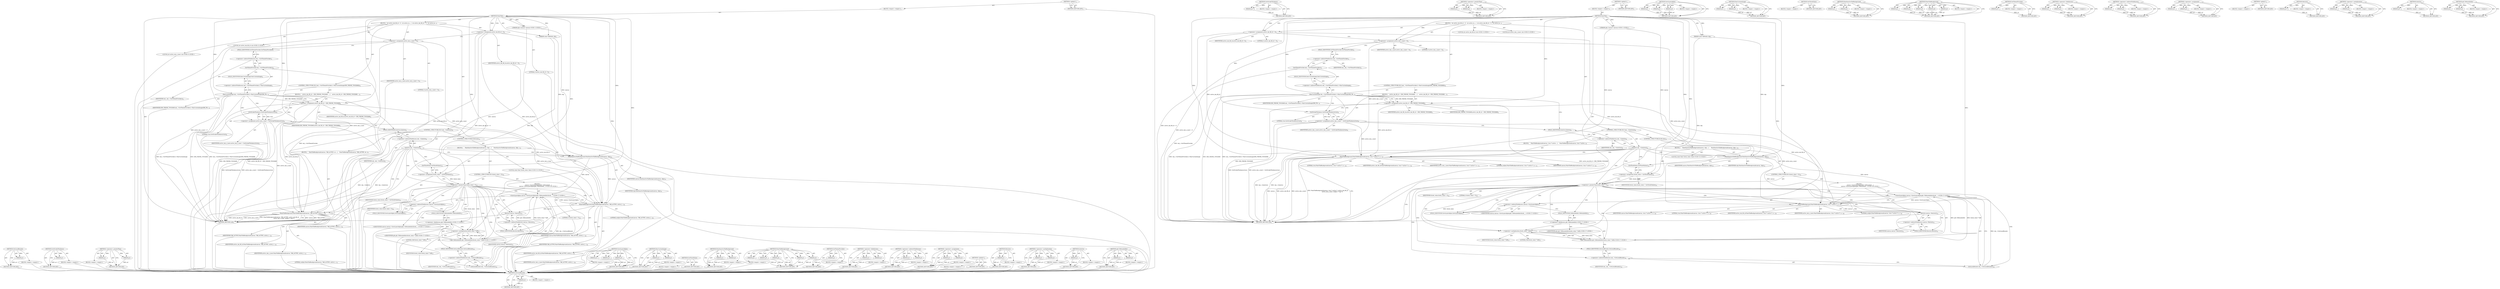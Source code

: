 digraph "gfx.ToRoundedInt" {
vulnerable_184 [label=<(METHOD,GetLocalBounds)>];
vulnerable_185 [label=<(PARAM,p1)>];
vulnerable_186 [label=<(BLOCK,&lt;empty&gt;,&lt;empty&gt;)>];
vulnerable_187 [label=<(METHOD_RETURN,ANY)>];
vulnerable_134 [label=<(METHOD,GetStrokeThickness)>];
vulnerable_135 [label=<(PARAM,p1)>];
vulnerable_136 [label=<(BLOCK,&lt;empty&gt;,&lt;empty&gt;)>];
vulnerable_137 [label=<(METHOD_RETURN,ANY)>];
vulnerable_158 [label=<(METHOD,&lt;operator&gt;.greaterThan)>];
vulnerable_159 [label=<(PARAM,p1)>];
vulnerable_160 [label=<(PARAM,p2)>];
vulnerable_161 [label=<(BLOCK,&lt;empty&gt;,&lt;empty&gt;)>];
vulnerable_162 [label=<(METHOD_RETURN,ANY)>];
vulnerable_6 [label=<(METHOD,&lt;global&gt;)<SUB>1</SUB>>];
vulnerable_7 [label=<(BLOCK,&lt;empty&gt;,&lt;empty&gt;)<SUB>1</SUB>>];
vulnerable_8 [label=<(METHOD,PaintTab)<SUB>1</SUB>>];
vulnerable_9 [label="<(PARAM,gfx::Canvas* canvas)<SUB>1</SUB>>"];
vulnerable_10 [label=<(PARAM,const SkPath&amp; clip)<SUB>1</SUB>>];
vulnerable_11 [label=<(BLOCK,{
  int active_tab_fill_id = 0;
  int active_ta...,{
  int active_tab_fill_id = 0;
  int active_ta...)<SUB>1</SUB>>];
vulnerable_12 [label="<(LOCAL,int active_tab_fill_id: int)<SUB>2</SUB>>"];
vulnerable_13 [label=<(&lt;operator&gt;.assignment,active_tab_fill_id = 0)<SUB>2</SUB>>];
vulnerable_14 [label=<(IDENTIFIER,active_tab_fill_id,active_tab_fill_id = 0)<SUB>2</SUB>>];
vulnerable_15 [label=<(LITERAL,0,active_tab_fill_id = 0)<SUB>2</SUB>>];
vulnerable_16 [label="<(LOCAL,int active_tab_y_inset: int)<SUB>3</SUB>>"];
vulnerable_17 [label=<(&lt;operator&gt;.assignment,active_tab_y_inset = 0)<SUB>3</SUB>>];
vulnerable_18 [label=<(IDENTIFIER,active_tab_y_inset,active_tab_y_inset = 0)<SUB>3</SUB>>];
vulnerable_19 [label=<(LITERAL,0,active_tab_y_inset = 0)<SUB>3</SUB>>];
vulnerable_20 [label=<(CONTROL_STRUCTURE,IF,if (tab_-&gt;GetThemeProvider()-&gt;HasCustomImage(IDR_THEME_TOOLBAR)))<SUB>4</SUB>>];
vulnerable_21 [label=<(HasCustomImage,tab_-&gt;GetThemeProvider()-&gt;HasCustomImage(IDR_TH...)<SUB>4</SUB>>];
vulnerable_22 [label=<(&lt;operator&gt;.indirectFieldAccess,tab_-&gt;GetThemeProvider()-&gt;HasCustomImage)<SUB>4</SUB>>];
vulnerable_23 [label=<(GetThemeProvider,tab_-&gt;GetThemeProvider())<SUB>4</SUB>>];
vulnerable_24 [label=<(&lt;operator&gt;.indirectFieldAccess,tab_-&gt;GetThemeProvider)<SUB>4</SUB>>];
vulnerable_25 [label=<(IDENTIFIER,tab_,tab_-&gt;GetThemeProvider())<SUB>4</SUB>>];
vulnerable_26 [label=<(FIELD_IDENTIFIER,GetThemeProvider,GetThemeProvider)<SUB>4</SUB>>];
vulnerable_27 [label=<(FIELD_IDENTIFIER,HasCustomImage,HasCustomImage)<SUB>4</SUB>>];
vulnerable_28 [label=<(IDENTIFIER,IDR_THEME_TOOLBAR,tab_-&gt;GetThemeProvider()-&gt;HasCustomImage(IDR_TH...)<SUB>4</SUB>>];
vulnerable_29 [label=<(BLOCK,{
    active_tab_fill_id = IDR_THEME_TOOLBAR;
 ...,{
    active_tab_fill_id = IDR_THEME_TOOLBAR;
 ...)<SUB>4</SUB>>];
vulnerable_30 [label=<(&lt;operator&gt;.assignment,active_tab_fill_id = IDR_THEME_TOOLBAR)<SUB>5</SUB>>];
vulnerable_31 [label=<(IDENTIFIER,active_tab_fill_id,active_tab_fill_id = IDR_THEME_TOOLBAR)<SUB>5</SUB>>];
vulnerable_32 [label=<(IDENTIFIER,IDR_THEME_TOOLBAR,active_tab_fill_id = IDR_THEME_TOOLBAR)<SUB>5</SUB>>];
vulnerable_33 [label=<(&lt;operator&gt;.assignment,active_tab_y_inset = GetStrokeThickness(true))<SUB>6</SUB>>];
vulnerable_34 [label=<(IDENTIFIER,active_tab_y_inset,active_tab_y_inset = GetStrokeThickness(true))<SUB>6</SUB>>];
vulnerable_35 [label=<(GetStrokeThickness,GetStrokeThickness(true))<SUB>6</SUB>>];
vulnerable_36 [label=<(LITERAL,true,GetStrokeThickness(true))<SUB>6</SUB>>];
vulnerable_37 [label=<(CONTROL_STRUCTURE,IF,if (tab_-&gt;IsActive()))<SUB>9</SUB>>];
vulnerable_38 [label=<(IsActive,tab_-&gt;IsActive())<SUB>9</SUB>>];
vulnerable_39 [label=<(&lt;operator&gt;.indirectFieldAccess,tab_-&gt;IsActive)<SUB>9</SUB>>];
vulnerable_40 [label=<(IDENTIFIER,tab_,tab_-&gt;IsActive())<SUB>9</SUB>>];
vulnerable_41 [label=<(FIELD_IDENTIFIER,IsActive,IsActive)<SUB>9</SUB>>];
vulnerable_42 [label=<(BLOCK,{
    PaintTabBackground(canvas, true /* active...,{
    PaintTabBackground(canvas, true /* active...)<SUB>9</SUB>>];
vulnerable_43 [label=<(PaintTabBackground,PaintTabBackground(canvas, true /* active */, a...)<SUB>10</SUB>>];
vulnerable_44 [label=<(IDENTIFIER,canvas,PaintTabBackground(canvas, true /* active */, a...)<SUB>10</SUB>>];
vulnerable_45 [label=<(LITERAL,true,PaintTabBackground(canvas, true /* active */, a...)<SUB>10</SUB>>];
vulnerable_46 [label=<(IDENTIFIER,active_tab_fill_id,PaintTabBackground(canvas, true /* active */, a...)<SUB>10</SUB>>];
vulnerable_47 [label=<(IDENTIFIER,active_tab_y_inset,PaintTabBackground(canvas, true /* active */, a...)<SUB>11</SUB>>];
vulnerable_48 [label=<(LITERAL,nullptr,PaintTabBackground(canvas, true /* active */, a...)<SUB>11</SUB>>];
vulnerable_49 [label=<(CONTROL_STRUCTURE,ELSE,else)<SUB>12</SUB>>];
vulnerable_50 [label=<(BLOCK,{
     PaintInactiveTabBackground(canvas, clip)...,{
     PaintInactiveTabBackground(canvas, clip)...)<SUB>12</SUB>>];
vulnerable_51 [label=<(PaintInactiveTabBackground,PaintInactiveTabBackground(canvas, clip))<SUB>13</SUB>>];
vulnerable_52 [label=<(IDENTIFIER,canvas,PaintInactiveTabBackground(canvas, clip))<SUB>13</SUB>>];
vulnerable_53 [label=<(IDENTIFIER,clip,PaintInactiveTabBackground(canvas, clip))<SUB>13</SUB>>];
vulnerable_54 [label="<(LOCAL,const float throb_value: float)<SUB>15</SUB>>"];
vulnerable_55 [label=<(&lt;operator&gt;.assignment,throb_value = GetThrobValue())<SUB>15</SUB>>];
vulnerable_56 [label=<(IDENTIFIER,throb_value,throb_value = GetThrobValue())<SUB>15</SUB>>];
vulnerable_57 [label=<(GetThrobValue,GetThrobValue())<SUB>15</SUB>>];
vulnerable_58 [label=<(CONTROL_STRUCTURE,IF,if (throb_value &gt; 0))<SUB>16</SUB>>];
vulnerable_59 [label=<(&lt;operator&gt;.greaterThan,throb_value &gt; 0)<SUB>16</SUB>>];
vulnerable_60 [label=<(IDENTIFIER,throb_value,throb_value &gt; 0)<SUB>16</SUB>>];
vulnerable_61 [label=<(LITERAL,0,throb_value &gt; 0)<SUB>16</SUB>>];
vulnerable_62 [label="<(BLOCK,{
       canvas-&gt;SaveLayerAlpha(gfx::ToRoundedI...,{
       canvas-&gt;SaveLayerAlpha(gfx::ToRoundedI...)<SUB>16</SUB>>"];
vulnerable_63 [label="<(SaveLayerAlpha,canvas-&gt;SaveLayerAlpha(gfx::ToRoundedInt(throb_...)<SUB>17</SUB>>"];
vulnerable_64 [label=<(&lt;operator&gt;.indirectFieldAccess,canvas-&gt;SaveLayerAlpha)<SUB>17</SUB>>];
vulnerable_65 [label="<(IDENTIFIER,canvas,canvas-&gt;SaveLayerAlpha(gfx::ToRoundedInt(throb_...)<SUB>17</SUB>>"];
vulnerable_66 [label=<(FIELD_IDENTIFIER,SaveLayerAlpha,SaveLayerAlpha)<SUB>17</SUB>>];
vulnerable_67 [label="<(gfx.ToRoundedInt,gfx::ToRoundedInt(throb_value * 0xff))<SUB>17</SUB>>"];
vulnerable_68 [label="<(&lt;operator&gt;.fieldAccess,gfx::ToRoundedInt)<SUB>17</SUB>>"];
vulnerable_69 [label="<(IDENTIFIER,gfx,gfx::ToRoundedInt(throb_value * 0xff))<SUB>17</SUB>>"];
vulnerable_70 [label=<(FIELD_IDENTIFIER,ToRoundedInt,ToRoundedInt)<SUB>17</SUB>>];
vulnerable_71 [label=<(&lt;operator&gt;.multiplication,throb_value * 0xff)<SUB>17</SUB>>];
vulnerable_72 [label=<(IDENTIFIER,throb_value,throb_value * 0xff)<SUB>17</SUB>>];
vulnerable_73 [label=<(LITERAL,0xff,throb_value * 0xff)<SUB>17</SUB>>];
vulnerable_74 [label=<(GetLocalBounds,tab_-&gt;GetLocalBounds())<SUB>18</SUB>>];
vulnerable_75 [label=<(&lt;operator&gt;.indirectFieldAccess,tab_-&gt;GetLocalBounds)<SUB>18</SUB>>];
vulnerable_76 [label=<(IDENTIFIER,tab_,tab_-&gt;GetLocalBounds())<SUB>18</SUB>>];
vulnerable_77 [label=<(FIELD_IDENTIFIER,GetLocalBounds,GetLocalBounds)<SUB>18</SUB>>];
vulnerable_78 [label=<(PaintTabBackground,PaintTabBackground(canvas, true /* active */, a...)<SUB>19</SUB>>];
vulnerable_79 [label=<(IDENTIFIER,canvas,PaintTabBackground(canvas, true /* active */, a...)<SUB>19</SUB>>];
vulnerable_80 [label=<(LITERAL,true,PaintTabBackground(canvas, true /* active */, a...)<SUB>19</SUB>>];
vulnerable_81 [label=<(IDENTIFIER,active_tab_fill_id,PaintTabBackground(canvas, true /* active */, a...)<SUB>19</SUB>>];
vulnerable_82 [label=<(IDENTIFIER,active_tab_y_inset,PaintTabBackground(canvas, true /* active */, a...)<SUB>20</SUB>>];
vulnerable_83 [label=<(LITERAL,nullptr,PaintTabBackground(canvas, true /* active */, a...)<SUB>20</SUB>>];
vulnerable_84 [label=<(Restore,canvas-&gt;Restore())<SUB>21</SUB>>];
vulnerable_85 [label=<(&lt;operator&gt;.indirectFieldAccess,canvas-&gt;Restore)<SUB>21</SUB>>];
vulnerable_86 [label=<(IDENTIFIER,canvas,canvas-&gt;Restore())<SUB>21</SUB>>];
vulnerable_87 [label=<(FIELD_IDENTIFIER,Restore,Restore)<SUB>21</SUB>>];
vulnerable_88 [label=<(METHOD_RETURN,void)<SUB>1</SUB>>];
vulnerable_90 [label=<(METHOD_RETURN,ANY)<SUB>1</SUB>>];
vulnerable_163 [label=<(METHOD,SaveLayerAlpha)>];
vulnerable_164 [label=<(PARAM,p1)>];
vulnerable_165 [label=<(PARAM,p2)>];
vulnerable_166 [label=<(PARAM,p3)>];
vulnerable_167 [label=<(BLOCK,&lt;empty&gt;,&lt;empty&gt;)>];
vulnerable_168 [label=<(METHOD_RETURN,ANY)>];
vulnerable_120 [label=<(METHOD,HasCustomImage)>];
vulnerable_121 [label=<(PARAM,p1)>];
vulnerable_122 [label=<(PARAM,p2)>];
vulnerable_123 [label=<(BLOCK,&lt;empty&gt;,&lt;empty&gt;)>];
vulnerable_124 [label=<(METHOD_RETURN,ANY)>];
vulnerable_155 [label=<(METHOD,GetThrobValue)>];
vulnerable_156 [label=<(BLOCK,&lt;empty&gt;,&lt;empty&gt;)>];
vulnerable_157 [label=<(METHOD_RETURN,ANY)>];
vulnerable_150 [label=<(METHOD,PaintInactiveTabBackground)>];
vulnerable_151 [label=<(PARAM,p1)>];
vulnerable_152 [label=<(PARAM,p2)>];
vulnerable_153 [label=<(BLOCK,&lt;empty&gt;,&lt;empty&gt;)>];
vulnerable_154 [label=<(METHOD_RETURN,ANY)>];
vulnerable_142 [label=<(METHOD,PaintTabBackground)>];
vulnerable_143 [label=<(PARAM,p1)>];
vulnerable_144 [label=<(PARAM,p2)>];
vulnerable_145 [label=<(PARAM,p3)>];
vulnerable_146 [label=<(PARAM,p4)>];
vulnerable_147 [label=<(PARAM,p5)>];
vulnerable_148 [label=<(BLOCK,&lt;empty&gt;,&lt;empty&gt;)>];
vulnerable_149 [label=<(METHOD_RETURN,ANY)>];
vulnerable_130 [label=<(METHOD,GetThemeProvider)>];
vulnerable_131 [label=<(PARAM,p1)>];
vulnerable_132 [label=<(BLOCK,&lt;empty&gt;,&lt;empty&gt;)>];
vulnerable_133 [label=<(METHOD_RETURN,ANY)>];
vulnerable_174 [label=<(METHOD,&lt;operator&gt;.fieldAccess)>];
vulnerable_175 [label=<(PARAM,p1)>];
vulnerable_176 [label=<(PARAM,p2)>];
vulnerable_177 [label=<(BLOCK,&lt;empty&gt;,&lt;empty&gt;)>];
vulnerable_178 [label=<(METHOD_RETURN,ANY)>];
vulnerable_125 [label=<(METHOD,&lt;operator&gt;.indirectFieldAccess)>];
vulnerable_126 [label=<(PARAM,p1)>];
vulnerable_127 [label=<(PARAM,p2)>];
vulnerable_128 [label=<(BLOCK,&lt;empty&gt;,&lt;empty&gt;)>];
vulnerable_129 [label=<(METHOD_RETURN,ANY)>];
vulnerable_115 [label=<(METHOD,&lt;operator&gt;.assignment)>];
vulnerable_116 [label=<(PARAM,p1)>];
vulnerable_117 [label=<(PARAM,p2)>];
vulnerable_118 [label=<(BLOCK,&lt;empty&gt;,&lt;empty&gt;)>];
vulnerable_119 [label=<(METHOD_RETURN,ANY)>];
vulnerable_109 [label=<(METHOD,&lt;global&gt;)<SUB>1</SUB>>];
vulnerable_110 [label=<(BLOCK,&lt;empty&gt;,&lt;empty&gt;)>];
vulnerable_111 [label=<(METHOD_RETURN,ANY)>];
vulnerable_188 [label=<(METHOD,Restore)>];
vulnerable_189 [label=<(PARAM,p1)>];
vulnerable_190 [label=<(BLOCK,&lt;empty&gt;,&lt;empty&gt;)>];
vulnerable_191 [label=<(METHOD_RETURN,ANY)>];
vulnerable_179 [label=<(METHOD,&lt;operator&gt;.multiplication)>];
vulnerable_180 [label=<(PARAM,p1)>];
vulnerable_181 [label=<(PARAM,p2)>];
vulnerable_182 [label=<(BLOCK,&lt;empty&gt;,&lt;empty&gt;)>];
vulnerable_183 [label=<(METHOD_RETURN,ANY)>];
vulnerable_138 [label=<(METHOD,IsActive)>];
vulnerable_139 [label=<(PARAM,p1)>];
vulnerable_140 [label=<(BLOCK,&lt;empty&gt;,&lt;empty&gt;)>];
vulnerable_141 [label=<(METHOD_RETURN,ANY)>];
vulnerable_169 [label=<(METHOD,gfx.ToRoundedInt)>];
vulnerable_170 [label=<(PARAM,p1)>];
vulnerable_171 [label=<(PARAM,p2)>];
vulnerable_172 [label=<(BLOCK,&lt;empty&gt;,&lt;empty&gt;)>];
vulnerable_173 [label=<(METHOD_RETURN,ANY)>];
fixed_184 [label=<(METHOD,GetLocalBounds)>];
fixed_185 [label=<(PARAM,p1)>];
fixed_186 [label=<(BLOCK,&lt;empty&gt;,&lt;empty&gt;)>];
fixed_187 [label=<(METHOD_RETURN,ANY)>];
fixed_134 [label=<(METHOD,GetStrokeThickness)>];
fixed_135 [label=<(PARAM,p1)>];
fixed_136 [label=<(BLOCK,&lt;empty&gt;,&lt;empty&gt;)>];
fixed_137 [label=<(METHOD_RETURN,ANY)>];
fixed_158 [label=<(METHOD,&lt;operator&gt;.greaterThan)>];
fixed_159 [label=<(PARAM,p1)>];
fixed_160 [label=<(PARAM,p2)>];
fixed_161 [label=<(BLOCK,&lt;empty&gt;,&lt;empty&gt;)>];
fixed_162 [label=<(METHOD_RETURN,ANY)>];
fixed_6 [label=<(METHOD,&lt;global&gt;)<SUB>1</SUB>>];
fixed_7 [label=<(BLOCK,&lt;empty&gt;,&lt;empty&gt;)<SUB>1</SUB>>];
fixed_8 [label=<(METHOD,PaintTab)<SUB>1</SUB>>];
fixed_9 [label="<(PARAM,gfx::Canvas* canvas)<SUB>1</SUB>>"];
fixed_10 [label=<(PARAM,const SkPath&amp; clip)<SUB>1</SUB>>];
fixed_11 [label=<(BLOCK,{
  int active_tab_fill_id = 0;
  int active_ta...,{
  int active_tab_fill_id = 0;
  int active_ta...)<SUB>1</SUB>>];
fixed_12 [label="<(LOCAL,int active_tab_fill_id: int)<SUB>2</SUB>>"];
fixed_13 [label=<(&lt;operator&gt;.assignment,active_tab_fill_id = 0)<SUB>2</SUB>>];
fixed_14 [label=<(IDENTIFIER,active_tab_fill_id,active_tab_fill_id = 0)<SUB>2</SUB>>];
fixed_15 [label=<(LITERAL,0,active_tab_fill_id = 0)<SUB>2</SUB>>];
fixed_16 [label="<(LOCAL,int active_tab_y_inset: int)<SUB>3</SUB>>"];
fixed_17 [label=<(&lt;operator&gt;.assignment,active_tab_y_inset = 0)<SUB>3</SUB>>];
fixed_18 [label=<(IDENTIFIER,active_tab_y_inset,active_tab_y_inset = 0)<SUB>3</SUB>>];
fixed_19 [label=<(LITERAL,0,active_tab_y_inset = 0)<SUB>3</SUB>>];
fixed_20 [label=<(CONTROL_STRUCTURE,IF,if (tab_-&gt;GetThemeProvider()-&gt;HasCustomImage(IDR_THEME_TOOLBAR)))<SUB>4</SUB>>];
fixed_21 [label=<(HasCustomImage,tab_-&gt;GetThemeProvider()-&gt;HasCustomImage(IDR_TH...)<SUB>4</SUB>>];
fixed_22 [label=<(&lt;operator&gt;.indirectFieldAccess,tab_-&gt;GetThemeProvider()-&gt;HasCustomImage)<SUB>4</SUB>>];
fixed_23 [label=<(GetThemeProvider,tab_-&gt;GetThemeProvider())<SUB>4</SUB>>];
fixed_24 [label=<(&lt;operator&gt;.indirectFieldAccess,tab_-&gt;GetThemeProvider)<SUB>4</SUB>>];
fixed_25 [label=<(IDENTIFIER,tab_,tab_-&gt;GetThemeProvider())<SUB>4</SUB>>];
fixed_26 [label=<(FIELD_IDENTIFIER,GetThemeProvider,GetThemeProvider)<SUB>4</SUB>>];
fixed_27 [label=<(FIELD_IDENTIFIER,HasCustomImage,HasCustomImage)<SUB>4</SUB>>];
fixed_28 [label=<(IDENTIFIER,IDR_THEME_TOOLBAR,tab_-&gt;GetThemeProvider()-&gt;HasCustomImage(IDR_TH...)<SUB>4</SUB>>];
fixed_29 [label=<(BLOCK,{
    active_tab_fill_id = IDR_THEME_TOOLBAR;
 ...,{
    active_tab_fill_id = IDR_THEME_TOOLBAR;
 ...)<SUB>4</SUB>>];
fixed_30 [label=<(&lt;operator&gt;.assignment,active_tab_fill_id = IDR_THEME_TOOLBAR)<SUB>5</SUB>>];
fixed_31 [label=<(IDENTIFIER,active_tab_fill_id,active_tab_fill_id = IDR_THEME_TOOLBAR)<SUB>5</SUB>>];
fixed_32 [label=<(IDENTIFIER,IDR_THEME_TOOLBAR,active_tab_fill_id = IDR_THEME_TOOLBAR)<SUB>5</SUB>>];
fixed_33 [label=<(&lt;operator&gt;.assignment,active_tab_y_inset = GetStrokeThickness(true))<SUB>6</SUB>>];
fixed_34 [label=<(IDENTIFIER,active_tab_y_inset,active_tab_y_inset = GetStrokeThickness(true))<SUB>6</SUB>>];
fixed_35 [label=<(GetStrokeThickness,GetStrokeThickness(true))<SUB>6</SUB>>];
fixed_36 [label=<(LITERAL,true,GetStrokeThickness(true))<SUB>6</SUB>>];
fixed_37 [label=<(CONTROL_STRUCTURE,IF,if (tab_-&gt;IsActive()))<SUB>9</SUB>>];
fixed_38 [label=<(IsActive,tab_-&gt;IsActive())<SUB>9</SUB>>];
fixed_39 [label=<(&lt;operator&gt;.indirectFieldAccess,tab_-&gt;IsActive)<SUB>9</SUB>>];
fixed_40 [label=<(IDENTIFIER,tab_,tab_-&gt;IsActive())<SUB>9</SUB>>];
fixed_41 [label=<(FIELD_IDENTIFIER,IsActive,IsActive)<SUB>9</SUB>>];
fixed_42 [label=<(BLOCK,{
    PaintTabBackground(canvas, TAB_ACTIVE, ac...,{
    PaintTabBackground(canvas, TAB_ACTIVE, ac...)<SUB>9</SUB>>];
fixed_43 [label=<(PaintTabBackground,PaintTabBackground(canvas, TAB_ACTIVE, active_t...)<SUB>10</SUB>>];
fixed_44 [label=<(IDENTIFIER,canvas,PaintTabBackground(canvas, TAB_ACTIVE, active_t...)<SUB>10</SUB>>];
fixed_45 [label=<(IDENTIFIER,TAB_ACTIVE,PaintTabBackground(canvas, TAB_ACTIVE, active_t...)<SUB>10</SUB>>];
fixed_46 [label=<(IDENTIFIER,active_tab_fill_id,PaintTabBackground(canvas, TAB_ACTIVE, active_t...)<SUB>10</SUB>>];
fixed_47 [label=<(IDENTIFIER,active_tab_y_inset,PaintTabBackground(canvas, TAB_ACTIVE, active_t...)<SUB>11</SUB>>];
fixed_48 [label=<(LITERAL,nullptr,PaintTabBackground(canvas, TAB_ACTIVE, active_t...)<SUB>11</SUB>>];
fixed_49 [label=<(CONTROL_STRUCTURE,ELSE,else)<SUB>12</SUB>>];
fixed_50 [label=<(BLOCK,{
     PaintInactiveTabBackground(canvas, clip)...,{
     PaintInactiveTabBackground(canvas, clip)...)<SUB>12</SUB>>];
fixed_51 [label=<(PaintInactiveTabBackground,PaintInactiveTabBackground(canvas, clip))<SUB>13</SUB>>];
fixed_52 [label=<(IDENTIFIER,canvas,PaintInactiveTabBackground(canvas, clip))<SUB>13</SUB>>];
fixed_53 [label=<(IDENTIFIER,clip,PaintInactiveTabBackground(canvas, clip))<SUB>13</SUB>>];
fixed_54 [label="<(LOCAL,const float throb_value: float)<SUB>15</SUB>>"];
fixed_55 [label=<(&lt;operator&gt;.assignment,throb_value = GetThrobValue())<SUB>15</SUB>>];
fixed_56 [label=<(IDENTIFIER,throb_value,throb_value = GetThrobValue())<SUB>15</SUB>>];
fixed_57 [label=<(GetThrobValue,GetThrobValue())<SUB>15</SUB>>];
fixed_58 [label=<(CONTROL_STRUCTURE,IF,if (throb_value &gt; 0))<SUB>16</SUB>>];
fixed_59 [label=<(&lt;operator&gt;.greaterThan,throb_value &gt; 0)<SUB>16</SUB>>];
fixed_60 [label=<(IDENTIFIER,throb_value,throb_value &gt; 0)<SUB>16</SUB>>];
fixed_61 [label=<(LITERAL,0,throb_value &gt; 0)<SUB>16</SUB>>];
fixed_62 [label="<(BLOCK,{
       canvas-&gt;SaveLayerAlpha(gfx::ToRoundedI...,{
       canvas-&gt;SaveLayerAlpha(gfx::ToRoundedI...)<SUB>16</SUB>>"];
fixed_63 [label="<(SaveLayerAlpha,canvas-&gt;SaveLayerAlpha(gfx::ToRoundedInt(throb_...)<SUB>17</SUB>>"];
fixed_64 [label=<(&lt;operator&gt;.indirectFieldAccess,canvas-&gt;SaveLayerAlpha)<SUB>17</SUB>>];
fixed_65 [label="<(IDENTIFIER,canvas,canvas-&gt;SaveLayerAlpha(gfx::ToRoundedInt(throb_...)<SUB>17</SUB>>"];
fixed_66 [label=<(FIELD_IDENTIFIER,SaveLayerAlpha,SaveLayerAlpha)<SUB>17</SUB>>];
fixed_67 [label="<(gfx.ToRoundedInt,gfx::ToRoundedInt(throb_value * 0xff))<SUB>17</SUB>>"];
fixed_68 [label="<(&lt;operator&gt;.fieldAccess,gfx::ToRoundedInt)<SUB>17</SUB>>"];
fixed_69 [label="<(IDENTIFIER,gfx,gfx::ToRoundedInt(throb_value * 0xff))<SUB>17</SUB>>"];
fixed_70 [label=<(FIELD_IDENTIFIER,ToRoundedInt,ToRoundedInt)<SUB>17</SUB>>];
fixed_71 [label=<(&lt;operator&gt;.multiplication,throb_value * 0xff)<SUB>17</SUB>>];
fixed_72 [label=<(IDENTIFIER,throb_value,throb_value * 0xff)<SUB>17</SUB>>];
fixed_73 [label=<(LITERAL,0xff,throb_value * 0xff)<SUB>17</SUB>>];
fixed_74 [label=<(GetLocalBounds,tab_-&gt;GetLocalBounds())<SUB>18</SUB>>];
fixed_75 [label=<(&lt;operator&gt;.indirectFieldAccess,tab_-&gt;GetLocalBounds)<SUB>18</SUB>>];
fixed_76 [label=<(IDENTIFIER,tab_,tab_-&gt;GetLocalBounds())<SUB>18</SUB>>];
fixed_77 [label=<(FIELD_IDENTIFIER,GetLocalBounds,GetLocalBounds)<SUB>18</SUB>>];
fixed_78 [label=<(PaintTabBackground,PaintTabBackground(canvas, TAB_ACTIVE, active_t...)<SUB>19</SUB>>];
fixed_79 [label=<(IDENTIFIER,canvas,PaintTabBackground(canvas, TAB_ACTIVE, active_t...)<SUB>19</SUB>>];
fixed_80 [label=<(IDENTIFIER,TAB_ACTIVE,PaintTabBackground(canvas, TAB_ACTIVE, active_t...)<SUB>19</SUB>>];
fixed_81 [label=<(IDENTIFIER,active_tab_fill_id,PaintTabBackground(canvas, TAB_ACTIVE, active_t...)<SUB>19</SUB>>];
fixed_82 [label=<(IDENTIFIER,active_tab_y_inset,PaintTabBackground(canvas, TAB_ACTIVE, active_t...)<SUB>20</SUB>>];
fixed_83 [label=<(LITERAL,nullptr,PaintTabBackground(canvas, TAB_ACTIVE, active_t...)<SUB>20</SUB>>];
fixed_84 [label=<(Restore,canvas-&gt;Restore())<SUB>21</SUB>>];
fixed_85 [label=<(&lt;operator&gt;.indirectFieldAccess,canvas-&gt;Restore)<SUB>21</SUB>>];
fixed_86 [label=<(IDENTIFIER,canvas,canvas-&gt;Restore())<SUB>21</SUB>>];
fixed_87 [label=<(FIELD_IDENTIFIER,Restore,Restore)<SUB>21</SUB>>];
fixed_88 [label=<(METHOD_RETURN,void)<SUB>1</SUB>>];
fixed_90 [label=<(METHOD_RETURN,ANY)<SUB>1</SUB>>];
fixed_163 [label=<(METHOD,SaveLayerAlpha)>];
fixed_164 [label=<(PARAM,p1)>];
fixed_165 [label=<(PARAM,p2)>];
fixed_166 [label=<(PARAM,p3)>];
fixed_167 [label=<(BLOCK,&lt;empty&gt;,&lt;empty&gt;)>];
fixed_168 [label=<(METHOD_RETURN,ANY)>];
fixed_120 [label=<(METHOD,HasCustomImage)>];
fixed_121 [label=<(PARAM,p1)>];
fixed_122 [label=<(PARAM,p2)>];
fixed_123 [label=<(BLOCK,&lt;empty&gt;,&lt;empty&gt;)>];
fixed_124 [label=<(METHOD_RETURN,ANY)>];
fixed_155 [label=<(METHOD,GetThrobValue)>];
fixed_156 [label=<(BLOCK,&lt;empty&gt;,&lt;empty&gt;)>];
fixed_157 [label=<(METHOD_RETURN,ANY)>];
fixed_150 [label=<(METHOD,PaintInactiveTabBackground)>];
fixed_151 [label=<(PARAM,p1)>];
fixed_152 [label=<(PARAM,p2)>];
fixed_153 [label=<(BLOCK,&lt;empty&gt;,&lt;empty&gt;)>];
fixed_154 [label=<(METHOD_RETURN,ANY)>];
fixed_142 [label=<(METHOD,PaintTabBackground)>];
fixed_143 [label=<(PARAM,p1)>];
fixed_144 [label=<(PARAM,p2)>];
fixed_145 [label=<(PARAM,p3)>];
fixed_146 [label=<(PARAM,p4)>];
fixed_147 [label=<(PARAM,p5)>];
fixed_148 [label=<(BLOCK,&lt;empty&gt;,&lt;empty&gt;)>];
fixed_149 [label=<(METHOD_RETURN,ANY)>];
fixed_130 [label=<(METHOD,GetThemeProvider)>];
fixed_131 [label=<(PARAM,p1)>];
fixed_132 [label=<(BLOCK,&lt;empty&gt;,&lt;empty&gt;)>];
fixed_133 [label=<(METHOD_RETURN,ANY)>];
fixed_174 [label=<(METHOD,&lt;operator&gt;.fieldAccess)>];
fixed_175 [label=<(PARAM,p1)>];
fixed_176 [label=<(PARAM,p2)>];
fixed_177 [label=<(BLOCK,&lt;empty&gt;,&lt;empty&gt;)>];
fixed_178 [label=<(METHOD_RETURN,ANY)>];
fixed_125 [label=<(METHOD,&lt;operator&gt;.indirectFieldAccess)>];
fixed_126 [label=<(PARAM,p1)>];
fixed_127 [label=<(PARAM,p2)>];
fixed_128 [label=<(BLOCK,&lt;empty&gt;,&lt;empty&gt;)>];
fixed_129 [label=<(METHOD_RETURN,ANY)>];
fixed_115 [label=<(METHOD,&lt;operator&gt;.assignment)>];
fixed_116 [label=<(PARAM,p1)>];
fixed_117 [label=<(PARAM,p2)>];
fixed_118 [label=<(BLOCK,&lt;empty&gt;,&lt;empty&gt;)>];
fixed_119 [label=<(METHOD_RETURN,ANY)>];
fixed_109 [label=<(METHOD,&lt;global&gt;)<SUB>1</SUB>>];
fixed_110 [label=<(BLOCK,&lt;empty&gt;,&lt;empty&gt;)>];
fixed_111 [label=<(METHOD_RETURN,ANY)>];
fixed_188 [label=<(METHOD,Restore)>];
fixed_189 [label=<(PARAM,p1)>];
fixed_190 [label=<(BLOCK,&lt;empty&gt;,&lt;empty&gt;)>];
fixed_191 [label=<(METHOD_RETURN,ANY)>];
fixed_179 [label=<(METHOD,&lt;operator&gt;.multiplication)>];
fixed_180 [label=<(PARAM,p1)>];
fixed_181 [label=<(PARAM,p2)>];
fixed_182 [label=<(BLOCK,&lt;empty&gt;,&lt;empty&gt;)>];
fixed_183 [label=<(METHOD_RETURN,ANY)>];
fixed_138 [label=<(METHOD,IsActive)>];
fixed_139 [label=<(PARAM,p1)>];
fixed_140 [label=<(BLOCK,&lt;empty&gt;,&lt;empty&gt;)>];
fixed_141 [label=<(METHOD_RETURN,ANY)>];
fixed_169 [label=<(METHOD,gfx.ToRoundedInt)>];
fixed_170 [label=<(PARAM,p1)>];
fixed_171 [label=<(PARAM,p2)>];
fixed_172 [label=<(BLOCK,&lt;empty&gt;,&lt;empty&gt;)>];
fixed_173 [label=<(METHOD_RETURN,ANY)>];
vulnerable_184 -> vulnerable_185  [key=0, label="AST: "];
vulnerable_184 -> vulnerable_185  [key=1, label="DDG: "];
vulnerable_184 -> vulnerable_186  [key=0, label="AST: "];
vulnerable_184 -> vulnerable_187  [key=0, label="AST: "];
vulnerable_184 -> vulnerable_187  [key=1, label="CFG: "];
vulnerable_185 -> vulnerable_187  [key=0, label="DDG: p1"];
vulnerable_134 -> vulnerable_135  [key=0, label="AST: "];
vulnerable_134 -> vulnerable_135  [key=1, label="DDG: "];
vulnerable_134 -> vulnerable_136  [key=0, label="AST: "];
vulnerable_134 -> vulnerable_137  [key=0, label="AST: "];
vulnerable_134 -> vulnerable_137  [key=1, label="CFG: "];
vulnerable_135 -> vulnerable_137  [key=0, label="DDG: p1"];
vulnerable_158 -> vulnerable_159  [key=0, label="AST: "];
vulnerable_158 -> vulnerable_159  [key=1, label="DDG: "];
vulnerable_158 -> vulnerable_161  [key=0, label="AST: "];
vulnerable_158 -> vulnerable_160  [key=0, label="AST: "];
vulnerable_158 -> vulnerable_160  [key=1, label="DDG: "];
vulnerable_158 -> vulnerable_162  [key=0, label="AST: "];
vulnerable_158 -> vulnerable_162  [key=1, label="CFG: "];
vulnerable_159 -> vulnerable_162  [key=0, label="DDG: p1"];
vulnerable_160 -> vulnerable_162  [key=0, label="DDG: p2"];
vulnerable_6 -> vulnerable_7  [key=0, label="AST: "];
vulnerable_6 -> vulnerable_90  [key=0, label="AST: "];
vulnerable_6 -> vulnerable_90  [key=1, label="CFG: "];
vulnerable_7 -> vulnerable_8  [key=0, label="AST: "];
vulnerable_8 -> vulnerable_9  [key=0, label="AST: "];
vulnerable_8 -> vulnerable_9  [key=1, label="DDG: "];
vulnerable_8 -> vulnerable_10  [key=0, label="AST: "];
vulnerable_8 -> vulnerable_10  [key=1, label="DDG: "];
vulnerable_8 -> vulnerable_11  [key=0, label="AST: "];
vulnerable_8 -> vulnerable_88  [key=0, label="AST: "];
vulnerable_8 -> vulnerable_13  [key=0, label="CFG: "];
vulnerable_8 -> vulnerable_13  [key=1, label="DDG: "];
vulnerable_8 -> vulnerable_17  [key=0, label="DDG: "];
vulnerable_8 -> vulnerable_21  [key=0, label="DDG: "];
vulnerable_8 -> vulnerable_30  [key=0, label="DDG: "];
vulnerable_8 -> vulnerable_43  [key=0, label="DDG: "];
vulnerable_8 -> vulnerable_55  [key=0, label="DDG: "];
vulnerable_8 -> vulnerable_35  [key=0, label="DDG: "];
vulnerable_8 -> vulnerable_51  [key=0, label="DDG: "];
vulnerable_8 -> vulnerable_59  [key=0, label="DDG: "];
vulnerable_8 -> vulnerable_78  [key=0, label="DDG: "];
vulnerable_8 -> vulnerable_71  [key=0, label="DDG: "];
vulnerable_9 -> vulnerable_43  [key=0, label="DDG: canvas"];
vulnerable_9 -> vulnerable_51  [key=0, label="DDG: canvas"];
vulnerable_10 -> vulnerable_88  [key=0, label="DDG: clip"];
vulnerable_10 -> vulnerable_51  [key=0, label="DDG: clip"];
vulnerable_11 -> vulnerable_12  [key=0, label="AST: "];
vulnerable_11 -> vulnerable_13  [key=0, label="AST: "];
vulnerable_11 -> vulnerable_16  [key=0, label="AST: "];
vulnerable_11 -> vulnerable_17  [key=0, label="AST: "];
vulnerable_11 -> vulnerable_20  [key=0, label="AST: "];
vulnerable_11 -> vulnerable_37  [key=0, label="AST: "];
vulnerable_13 -> vulnerable_14  [key=0, label="AST: "];
vulnerable_13 -> vulnerable_15  [key=0, label="AST: "];
vulnerable_13 -> vulnerable_17  [key=0, label="CFG: "];
vulnerable_13 -> vulnerable_88  [key=0, label="DDG: active_tab_fill_id = 0"];
vulnerable_13 -> vulnerable_43  [key=0, label="DDG: active_tab_fill_id"];
vulnerable_13 -> vulnerable_78  [key=0, label="DDG: active_tab_fill_id"];
vulnerable_17 -> vulnerable_18  [key=0, label="AST: "];
vulnerable_17 -> vulnerable_19  [key=0, label="AST: "];
vulnerable_17 -> vulnerable_26  [key=0, label="CFG: "];
vulnerable_17 -> vulnerable_88  [key=0, label="DDG: active_tab_y_inset = 0"];
vulnerable_17 -> vulnerable_43  [key=0, label="DDG: active_tab_y_inset"];
vulnerable_17 -> vulnerable_78  [key=0, label="DDG: active_tab_y_inset"];
vulnerable_20 -> vulnerable_21  [key=0, label="AST: "];
vulnerable_20 -> vulnerable_29  [key=0, label="AST: "];
vulnerable_21 -> vulnerable_22  [key=0, label="AST: "];
vulnerable_21 -> vulnerable_28  [key=0, label="AST: "];
vulnerable_21 -> vulnerable_30  [key=0, label="CFG: "];
vulnerable_21 -> vulnerable_30  [key=1, label="DDG: IDR_THEME_TOOLBAR"];
vulnerable_21 -> vulnerable_30  [key=2, label="CDG: "];
vulnerable_21 -> vulnerable_41  [key=0, label="CFG: "];
vulnerable_21 -> vulnerable_88  [key=0, label="DDG: tab_-&gt;GetThemeProvider()-&gt;HasCustomImage"];
vulnerable_21 -> vulnerable_88  [key=1, label="DDG: IDR_THEME_TOOLBAR"];
vulnerable_21 -> vulnerable_88  [key=2, label="DDG: tab_-&gt;GetThemeProvider()-&gt;HasCustomImage(IDR_THEME_TOOLBAR)"];
vulnerable_21 -> vulnerable_33  [key=0, label="CDG: "];
vulnerable_21 -> vulnerable_35  [key=0, label="CDG: "];
vulnerable_22 -> vulnerable_23  [key=0, label="AST: "];
vulnerable_22 -> vulnerable_27  [key=0, label="AST: "];
vulnerable_22 -> vulnerable_21  [key=0, label="CFG: "];
vulnerable_23 -> vulnerable_24  [key=0, label="AST: "];
vulnerable_23 -> vulnerable_27  [key=0, label="CFG: "];
vulnerable_23 -> vulnerable_88  [key=0, label="DDG: tab_-&gt;GetThemeProvider"];
vulnerable_24 -> vulnerable_25  [key=0, label="AST: "];
vulnerable_24 -> vulnerable_26  [key=0, label="AST: "];
vulnerable_24 -> vulnerable_23  [key=0, label="CFG: "];
vulnerable_26 -> vulnerable_24  [key=0, label="CFG: "];
vulnerable_27 -> vulnerable_22  [key=0, label="CFG: "];
vulnerable_29 -> vulnerable_30  [key=0, label="AST: "];
vulnerable_29 -> vulnerable_33  [key=0, label="AST: "];
vulnerable_30 -> vulnerable_31  [key=0, label="AST: "];
vulnerable_30 -> vulnerable_32  [key=0, label="AST: "];
vulnerable_30 -> vulnerable_35  [key=0, label="CFG: "];
vulnerable_30 -> vulnerable_88  [key=0, label="DDG: IDR_THEME_TOOLBAR"];
vulnerable_30 -> vulnerable_88  [key=1, label="DDG: active_tab_fill_id = IDR_THEME_TOOLBAR"];
vulnerable_30 -> vulnerable_43  [key=0, label="DDG: active_tab_fill_id"];
vulnerable_30 -> vulnerable_78  [key=0, label="DDG: active_tab_fill_id"];
vulnerable_33 -> vulnerable_34  [key=0, label="AST: "];
vulnerable_33 -> vulnerable_35  [key=0, label="AST: "];
vulnerable_33 -> vulnerable_41  [key=0, label="CFG: "];
vulnerable_33 -> vulnerable_88  [key=0, label="DDG: GetStrokeThickness(true)"];
vulnerable_33 -> vulnerable_88  [key=1, label="DDG: active_tab_y_inset = GetStrokeThickness(true)"];
vulnerable_33 -> vulnerable_43  [key=0, label="DDG: active_tab_y_inset"];
vulnerable_33 -> vulnerable_78  [key=0, label="DDG: active_tab_y_inset"];
vulnerable_35 -> vulnerable_36  [key=0, label="AST: "];
vulnerable_35 -> vulnerable_33  [key=0, label="CFG: "];
vulnerable_35 -> vulnerable_33  [key=1, label="DDG: true"];
vulnerable_37 -> vulnerable_38  [key=0, label="AST: "];
vulnerable_37 -> vulnerable_42  [key=0, label="AST: "];
vulnerable_37 -> vulnerable_49  [key=0, label="AST: "];
vulnerable_38 -> vulnerable_39  [key=0, label="AST: "];
vulnerable_38 -> vulnerable_43  [key=0, label="CFG: "];
vulnerable_38 -> vulnerable_43  [key=1, label="CDG: "];
vulnerable_38 -> vulnerable_51  [key=0, label="CFG: "];
vulnerable_38 -> vulnerable_51  [key=1, label="CDG: "];
vulnerable_38 -> vulnerable_88  [key=0, label="DDG: tab_-&gt;IsActive"];
vulnerable_38 -> vulnerable_88  [key=1, label="DDG: tab_-&gt;IsActive()"];
vulnerable_38 -> vulnerable_57  [key=0, label="CDG: "];
vulnerable_38 -> vulnerable_59  [key=0, label="CDG: "];
vulnerable_38 -> vulnerable_55  [key=0, label="CDG: "];
vulnerable_39 -> vulnerable_40  [key=0, label="AST: "];
vulnerable_39 -> vulnerable_41  [key=0, label="AST: "];
vulnerable_39 -> vulnerable_38  [key=0, label="CFG: "];
vulnerable_41 -> vulnerable_39  [key=0, label="CFG: "];
vulnerable_42 -> vulnerable_43  [key=0, label="AST: "];
vulnerable_43 -> vulnerable_44  [key=0, label="AST: "];
vulnerable_43 -> vulnerable_45  [key=0, label="AST: "];
vulnerable_43 -> vulnerable_46  [key=0, label="AST: "];
vulnerable_43 -> vulnerable_47  [key=0, label="AST: "];
vulnerable_43 -> vulnerable_48  [key=0, label="AST: "];
vulnerable_43 -> vulnerable_88  [key=0, label="CFG: "];
vulnerable_43 -> vulnerable_88  [key=1, label="DDG: canvas"];
vulnerable_43 -> vulnerable_88  [key=2, label="DDG: active_tab_fill_id"];
vulnerable_43 -> vulnerable_88  [key=3, label="DDG: active_tab_y_inset"];
vulnerable_43 -> vulnerable_88  [key=4, label="DDG: PaintTabBackground(canvas, true /* active */, active_tab_fill_id,
                        active_tab_y_inset, nullptr /* clip */)"];
vulnerable_49 -> vulnerable_50  [key=0, label="AST: "];
vulnerable_50 -> vulnerable_51  [key=0, label="AST: "];
vulnerable_50 -> vulnerable_54  [key=0, label="AST: "];
vulnerable_50 -> vulnerable_55  [key=0, label="AST: "];
vulnerable_50 -> vulnerable_58  [key=0, label="AST: "];
vulnerable_51 -> vulnerable_52  [key=0, label="AST: "];
vulnerable_51 -> vulnerable_53  [key=0, label="AST: "];
vulnerable_51 -> vulnerable_57  [key=0, label="CFG: "];
vulnerable_51 -> vulnerable_63  [key=0, label="DDG: canvas"];
vulnerable_51 -> vulnerable_78  [key=0, label="DDG: canvas"];
vulnerable_55 -> vulnerable_56  [key=0, label="AST: "];
vulnerable_55 -> vulnerable_57  [key=0, label="AST: "];
vulnerable_55 -> vulnerable_59  [key=0, label="CFG: "];
vulnerable_55 -> vulnerable_59  [key=1, label="DDG: throb_value"];
vulnerable_57 -> vulnerable_55  [key=0, label="CFG: "];
vulnerable_58 -> vulnerable_59  [key=0, label="AST: "];
vulnerable_58 -> vulnerable_62  [key=0, label="AST: "];
vulnerable_59 -> vulnerable_60  [key=0, label="AST: "];
vulnerable_59 -> vulnerable_61  [key=0, label="AST: "];
vulnerable_59 -> vulnerable_88  [key=0, label="CFG: "];
vulnerable_59 -> vulnerable_66  [key=0, label="CFG: "];
vulnerable_59 -> vulnerable_66  [key=1, label="CDG: "];
vulnerable_59 -> vulnerable_71  [key=0, label="DDG: throb_value"];
vulnerable_59 -> vulnerable_71  [key=1, label="CDG: "];
vulnerable_59 -> vulnerable_68  [key=0, label="CDG: "];
vulnerable_59 -> vulnerable_77  [key=0, label="CDG: "];
vulnerable_59 -> vulnerable_64  [key=0, label="CDG: "];
vulnerable_59 -> vulnerable_75  [key=0, label="CDG: "];
vulnerable_59 -> vulnerable_84  [key=0, label="CDG: "];
vulnerable_59 -> vulnerable_85  [key=0, label="CDG: "];
vulnerable_59 -> vulnerable_67  [key=0, label="CDG: "];
vulnerable_59 -> vulnerable_70  [key=0, label="CDG: "];
vulnerable_59 -> vulnerable_74  [key=0, label="CDG: "];
vulnerable_59 -> vulnerable_63  [key=0, label="CDG: "];
vulnerable_59 -> vulnerable_87  [key=0, label="CDG: "];
vulnerable_59 -> vulnerable_78  [key=0, label="CDG: "];
vulnerable_62 -> vulnerable_63  [key=0, label="AST: "];
vulnerable_62 -> vulnerable_78  [key=0, label="AST: "];
vulnerable_62 -> vulnerable_84  [key=0, label="AST: "];
vulnerable_63 -> vulnerable_64  [key=0, label="AST: "];
vulnerable_63 -> vulnerable_67  [key=0, label="AST: "];
vulnerable_63 -> vulnerable_74  [key=0, label="AST: "];
vulnerable_63 -> vulnerable_78  [key=0, label="CFG: "];
vulnerable_63 -> vulnerable_78  [key=1, label="DDG: canvas-&gt;SaveLayerAlpha"];
vulnerable_64 -> vulnerable_65  [key=0, label="AST: "];
vulnerable_64 -> vulnerable_66  [key=0, label="AST: "];
vulnerable_64 -> vulnerable_70  [key=0, label="CFG: "];
vulnerable_66 -> vulnerable_64  [key=0, label="CFG: "];
vulnerable_67 -> vulnerable_68  [key=0, label="AST: "];
vulnerable_67 -> vulnerable_71  [key=0, label="AST: "];
vulnerable_67 -> vulnerable_77  [key=0, label="CFG: "];
vulnerable_67 -> vulnerable_63  [key=0, label="DDG: gfx::ToRoundedInt"];
vulnerable_67 -> vulnerable_63  [key=1, label="DDG: throb_value * 0xff"];
vulnerable_68 -> vulnerable_69  [key=0, label="AST: "];
vulnerable_68 -> vulnerable_70  [key=0, label="AST: "];
vulnerable_68 -> vulnerable_71  [key=0, label="CFG: "];
vulnerable_70 -> vulnerable_68  [key=0, label="CFG: "];
vulnerable_71 -> vulnerable_72  [key=0, label="AST: "];
vulnerable_71 -> vulnerable_73  [key=0, label="AST: "];
vulnerable_71 -> vulnerable_67  [key=0, label="CFG: "];
vulnerable_71 -> vulnerable_67  [key=1, label="DDG: throb_value"];
vulnerable_71 -> vulnerable_67  [key=2, label="DDG: 0xff"];
vulnerable_74 -> vulnerable_75  [key=0, label="AST: "];
vulnerable_74 -> vulnerable_63  [key=0, label="CFG: "];
vulnerable_74 -> vulnerable_63  [key=1, label="DDG: tab_-&gt;GetLocalBounds"];
vulnerable_75 -> vulnerable_76  [key=0, label="AST: "];
vulnerable_75 -> vulnerable_77  [key=0, label="AST: "];
vulnerable_75 -> vulnerable_74  [key=0, label="CFG: "];
vulnerable_77 -> vulnerable_75  [key=0, label="CFG: "];
vulnerable_78 -> vulnerable_79  [key=0, label="AST: "];
vulnerable_78 -> vulnerable_80  [key=0, label="AST: "];
vulnerable_78 -> vulnerable_81  [key=0, label="AST: "];
vulnerable_78 -> vulnerable_82  [key=0, label="AST: "];
vulnerable_78 -> vulnerable_83  [key=0, label="AST: "];
vulnerable_78 -> vulnerable_87  [key=0, label="CFG: "];
vulnerable_78 -> vulnerable_84  [key=0, label="DDG: canvas"];
vulnerable_84 -> vulnerable_85  [key=0, label="AST: "];
vulnerable_84 -> vulnerable_88  [key=0, label="CFG: "];
vulnerable_85 -> vulnerable_86  [key=0, label="AST: "];
vulnerable_85 -> vulnerable_87  [key=0, label="AST: "];
vulnerable_85 -> vulnerable_84  [key=0, label="CFG: "];
vulnerable_87 -> vulnerable_85  [key=0, label="CFG: "];
vulnerable_163 -> vulnerable_164  [key=0, label="AST: "];
vulnerable_163 -> vulnerable_164  [key=1, label="DDG: "];
vulnerable_163 -> vulnerable_167  [key=0, label="AST: "];
vulnerable_163 -> vulnerable_165  [key=0, label="AST: "];
vulnerable_163 -> vulnerable_165  [key=1, label="DDG: "];
vulnerable_163 -> vulnerable_168  [key=0, label="AST: "];
vulnerable_163 -> vulnerable_168  [key=1, label="CFG: "];
vulnerable_163 -> vulnerable_166  [key=0, label="AST: "];
vulnerable_163 -> vulnerable_166  [key=1, label="DDG: "];
vulnerable_164 -> vulnerable_168  [key=0, label="DDG: p1"];
vulnerable_165 -> vulnerable_168  [key=0, label="DDG: p2"];
vulnerable_166 -> vulnerable_168  [key=0, label="DDG: p3"];
vulnerable_120 -> vulnerable_121  [key=0, label="AST: "];
vulnerable_120 -> vulnerable_121  [key=1, label="DDG: "];
vulnerable_120 -> vulnerable_123  [key=0, label="AST: "];
vulnerable_120 -> vulnerable_122  [key=0, label="AST: "];
vulnerable_120 -> vulnerable_122  [key=1, label="DDG: "];
vulnerable_120 -> vulnerable_124  [key=0, label="AST: "];
vulnerable_120 -> vulnerable_124  [key=1, label="CFG: "];
vulnerable_121 -> vulnerable_124  [key=0, label="DDG: p1"];
vulnerable_122 -> vulnerable_124  [key=0, label="DDG: p2"];
vulnerable_155 -> vulnerable_156  [key=0, label="AST: "];
vulnerable_155 -> vulnerable_157  [key=0, label="AST: "];
vulnerable_155 -> vulnerable_157  [key=1, label="CFG: "];
vulnerable_150 -> vulnerable_151  [key=0, label="AST: "];
vulnerable_150 -> vulnerable_151  [key=1, label="DDG: "];
vulnerable_150 -> vulnerable_153  [key=0, label="AST: "];
vulnerable_150 -> vulnerable_152  [key=0, label="AST: "];
vulnerable_150 -> vulnerable_152  [key=1, label="DDG: "];
vulnerable_150 -> vulnerable_154  [key=0, label="AST: "];
vulnerable_150 -> vulnerable_154  [key=1, label="CFG: "];
vulnerable_151 -> vulnerable_154  [key=0, label="DDG: p1"];
vulnerable_152 -> vulnerable_154  [key=0, label="DDG: p2"];
vulnerable_142 -> vulnerable_143  [key=0, label="AST: "];
vulnerable_142 -> vulnerable_143  [key=1, label="DDG: "];
vulnerable_142 -> vulnerable_148  [key=0, label="AST: "];
vulnerable_142 -> vulnerable_144  [key=0, label="AST: "];
vulnerable_142 -> vulnerable_144  [key=1, label="DDG: "];
vulnerable_142 -> vulnerable_149  [key=0, label="AST: "];
vulnerable_142 -> vulnerable_149  [key=1, label="CFG: "];
vulnerable_142 -> vulnerable_145  [key=0, label="AST: "];
vulnerable_142 -> vulnerable_145  [key=1, label="DDG: "];
vulnerable_142 -> vulnerable_146  [key=0, label="AST: "];
vulnerable_142 -> vulnerable_146  [key=1, label="DDG: "];
vulnerable_142 -> vulnerable_147  [key=0, label="AST: "];
vulnerable_142 -> vulnerable_147  [key=1, label="DDG: "];
vulnerable_143 -> vulnerable_149  [key=0, label="DDG: p1"];
vulnerable_144 -> vulnerable_149  [key=0, label="DDG: p2"];
vulnerable_145 -> vulnerable_149  [key=0, label="DDG: p3"];
vulnerable_146 -> vulnerable_149  [key=0, label="DDG: p4"];
vulnerable_147 -> vulnerable_149  [key=0, label="DDG: p5"];
vulnerable_130 -> vulnerable_131  [key=0, label="AST: "];
vulnerable_130 -> vulnerable_131  [key=1, label="DDG: "];
vulnerable_130 -> vulnerable_132  [key=0, label="AST: "];
vulnerable_130 -> vulnerable_133  [key=0, label="AST: "];
vulnerable_130 -> vulnerable_133  [key=1, label="CFG: "];
vulnerable_131 -> vulnerable_133  [key=0, label="DDG: p1"];
vulnerable_174 -> vulnerable_175  [key=0, label="AST: "];
vulnerable_174 -> vulnerable_175  [key=1, label="DDG: "];
vulnerable_174 -> vulnerable_177  [key=0, label="AST: "];
vulnerable_174 -> vulnerable_176  [key=0, label="AST: "];
vulnerable_174 -> vulnerable_176  [key=1, label="DDG: "];
vulnerable_174 -> vulnerable_178  [key=0, label="AST: "];
vulnerable_174 -> vulnerable_178  [key=1, label="CFG: "];
vulnerable_175 -> vulnerable_178  [key=0, label="DDG: p1"];
vulnerable_176 -> vulnerable_178  [key=0, label="DDG: p2"];
vulnerable_125 -> vulnerable_126  [key=0, label="AST: "];
vulnerable_125 -> vulnerable_126  [key=1, label="DDG: "];
vulnerable_125 -> vulnerable_128  [key=0, label="AST: "];
vulnerable_125 -> vulnerable_127  [key=0, label="AST: "];
vulnerable_125 -> vulnerable_127  [key=1, label="DDG: "];
vulnerable_125 -> vulnerable_129  [key=0, label="AST: "];
vulnerable_125 -> vulnerable_129  [key=1, label="CFG: "];
vulnerable_126 -> vulnerable_129  [key=0, label="DDG: p1"];
vulnerable_127 -> vulnerable_129  [key=0, label="DDG: p2"];
vulnerable_115 -> vulnerable_116  [key=0, label="AST: "];
vulnerable_115 -> vulnerable_116  [key=1, label="DDG: "];
vulnerable_115 -> vulnerable_118  [key=0, label="AST: "];
vulnerable_115 -> vulnerable_117  [key=0, label="AST: "];
vulnerable_115 -> vulnerable_117  [key=1, label="DDG: "];
vulnerable_115 -> vulnerable_119  [key=0, label="AST: "];
vulnerable_115 -> vulnerable_119  [key=1, label="CFG: "];
vulnerable_116 -> vulnerable_119  [key=0, label="DDG: p1"];
vulnerable_117 -> vulnerable_119  [key=0, label="DDG: p2"];
vulnerable_109 -> vulnerable_110  [key=0, label="AST: "];
vulnerable_109 -> vulnerable_111  [key=0, label="AST: "];
vulnerable_109 -> vulnerable_111  [key=1, label="CFG: "];
vulnerable_188 -> vulnerable_189  [key=0, label="AST: "];
vulnerable_188 -> vulnerable_189  [key=1, label="DDG: "];
vulnerable_188 -> vulnerable_190  [key=0, label="AST: "];
vulnerable_188 -> vulnerable_191  [key=0, label="AST: "];
vulnerable_188 -> vulnerable_191  [key=1, label="CFG: "];
vulnerable_189 -> vulnerable_191  [key=0, label="DDG: p1"];
vulnerable_179 -> vulnerable_180  [key=0, label="AST: "];
vulnerable_179 -> vulnerable_180  [key=1, label="DDG: "];
vulnerable_179 -> vulnerable_182  [key=0, label="AST: "];
vulnerable_179 -> vulnerable_181  [key=0, label="AST: "];
vulnerable_179 -> vulnerable_181  [key=1, label="DDG: "];
vulnerable_179 -> vulnerable_183  [key=0, label="AST: "];
vulnerable_179 -> vulnerable_183  [key=1, label="CFG: "];
vulnerable_180 -> vulnerable_183  [key=0, label="DDG: p1"];
vulnerable_181 -> vulnerable_183  [key=0, label="DDG: p2"];
vulnerable_138 -> vulnerable_139  [key=0, label="AST: "];
vulnerable_138 -> vulnerable_139  [key=1, label="DDG: "];
vulnerable_138 -> vulnerable_140  [key=0, label="AST: "];
vulnerable_138 -> vulnerable_141  [key=0, label="AST: "];
vulnerable_138 -> vulnerable_141  [key=1, label="CFG: "];
vulnerable_139 -> vulnerable_141  [key=0, label="DDG: p1"];
vulnerable_169 -> vulnerable_170  [key=0, label="AST: "];
vulnerable_169 -> vulnerable_170  [key=1, label="DDG: "];
vulnerable_169 -> vulnerable_172  [key=0, label="AST: "];
vulnerable_169 -> vulnerable_171  [key=0, label="AST: "];
vulnerable_169 -> vulnerable_171  [key=1, label="DDG: "];
vulnerable_169 -> vulnerable_173  [key=0, label="AST: "];
vulnerable_169 -> vulnerable_173  [key=1, label="CFG: "];
vulnerable_170 -> vulnerable_173  [key=0, label="DDG: p1"];
vulnerable_171 -> vulnerable_173  [key=0, label="DDG: p2"];
fixed_184 -> fixed_185  [key=0, label="AST: "];
fixed_184 -> fixed_185  [key=1, label="DDG: "];
fixed_184 -> fixed_186  [key=0, label="AST: "];
fixed_184 -> fixed_187  [key=0, label="AST: "];
fixed_184 -> fixed_187  [key=1, label="CFG: "];
fixed_185 -> fixed_187  [key=0, label="DDG: p1"];
fixed_186 -> vulnerable_184  [key=0];
fixed_187 -> vulnerable_184  [key=0];
fixed_134 -> fixed_135  [key=0, label="AST: "];
fixed_134 -> fixed_135  [key=1, label="DDG: "];
fixed_134 -> fixed_136  [key=0, label="AST: "];
fixed_134 -> fixed_137  [key=0, label="AST: "];
fixed_134 -> fixed_137  [key=1, label="CFG: "];
fixed_135 -> fixed_137  [key=0, label="DDG: p1"];
fixed_136 -> vulnerable_184  [key=0];
fixed_137 -> vulnerable_184  [key=0];
fixed_158 -> fixed_159  [key=0, label="AST: "];
fixed_158 -> fixed_159  [key=1, label="DDG: "];
fixed_158 -> fixed_161  [key=0, label="AST: "];
fixed_158 -> fixed_160  [key=0, label="AST: "];
fixed_158 -> fixed_160  [key=1, label="DDG: "];
fixed_158 -> fixed_162  [key=0, label="AST: "];
fixed_158 -> fixed_162  [key=1, label="CFG: "];
fixed_159 -> fixed_162  [key=0, label="DDG: p1"];
fixed_160 -> fixed_162  [key=0, label="DDG: p2"];
fixed_161 -> vulnerable_184  [key=0];
fixed_162 -> vulnerable_184  [key=0];
fixed_6 -> fixed_7  [key=0, label="AST: "];
fixed_6 -> fixed_90  [key=0, label="AST: "];
fixed_6 -> fixed_90  [key=1, label="CFG: "];
fixed_7 -> fixed_8  [key=0, label="AST: "];
fixed_8 -> fixed_9  [key=0, label="AST: "];
fixed_8 -> fixed_9  [key=1, label="DDG: "];
fixed_8 -> fixed_10  [key=0, label="AST: "];
fixed_8 -> fixed_10  [key=1, label="DDG: "];
fixed_8 -> fixed_11  [key=0, label="AST: "];
fixed_8 -> fixed_88  [key=0, label="AST: "];
fixed_8 -> fixed_13  [key=0, label="CFG: "];
fixed_8 -> fixed_13  [key=1, label="DDG: "];
fixed_8 -> fixed_17  [key=0, label="DDG: "];
fixed_8 -> fixed_21  [key=0, label="DDG: "];
fixed_8 -> fixed_30  [key=0, label="DDG: "];
fixed_8 -> fixed_43  [key=0, label="DDG: "];
fixed_8 -> fixed_55  [key=0, label="DDG: "];
fixed_8 -> fixed_35  [key=0, label="DDG: "];
fixed_8 -> fixed_51  [key=0, label="DDG: "];
fixed_8 -> fixed_59  [key=0, label="DDG: "];
fixed_8 -> fixed_78  [key=0, label="DDG: "];
fixed_8 -> fixed_71  [key=0, label="DDG: "];
fixed_9 -> fixed_43  [key=0, label="DDG: canvas"];
fixed_9 -> fixed_51  [key=0, label="DDG: canvas"];
fixed_10 -> fixed_88  [key=0, label="DDG: clip"];
fixed_10 -> fixed_51  [key=0, label="DDG: clip"];
fixed_11 -> fixed_12  [key=0, label="AST: "];
fixed_11 -> fixed_13  [key=0, label="AST: "];
fixed_11 -> fixed_16  [key=0, label="AST: "];
fixed_11 -> fixed_17  [key=0, label="AST: "];
fixed_11 -> fixed_20  [key=0, label="AST: "];
fixed_11 -> fixed_37  [key=0, label="AST: "];
fixed_12 -> vulnerable_184  [key=0];
fixed_13 -> fixed_14  [key=0, label="AST: "];
fixed_13 -> fixed_15  [key=0, label="AST: "];
fixed_13 -> fixed_17  [key=0, label="CFG: "];
fixed_13 -> fixed_88  [key=0, label="DDG: active_tab_fill_id = 0"];
fixed_13 -> fixed_43  [key=0, label="DDG: active_tab_fill_id"];
fixed_13 -> fixed_78  [key=0, label="DDG: active_tab_fill_id"];
fixed_14 -> vulnerable_184  [key=0];
fixed_15 -> vulnerable_184  [key=0];
fixed_16 -> vulnerable_184  [key=0];
fixed_17 -> fixed_18  [key=0, label="AST: "];
fixed_17 -> fixed_19  [key=0, label="AST: "];
fixed_17 -> fixed_26  [key=0, label="CFG: "];
fixed_17 -> fixed_88  [key=0, label="DDG: active_tab_y_inset = 0"];
fixed_17 -> fixed_43  [key=0, label="DDG: active_tab_y_inset"];
fixed_17 -> fixed_78  [key=0, label="DDG: active_tab_y_inset"];
fixed_18 -> vulnerable_184  [key=0];
fixed_19 -> vulnerable_184  [key=0];
fixed_20 -> fixed_21  [key=0, label="AST: "];
fixed_20 -> fixed_29  [key=0, label="AST: "];
fixed_21 -> fixed_22  [key=0, label="AST: "];
fixed_21 -> fixed_28  [key=0, label="AST: "];
fixed_21 -> fixed_30  [key=0, label="CFG: "];
fixed_21 -> fixed_30  [key=1, label="DDG: IDR_THEME_TOOLBAR"];
fixed_21 -> fixed_30  [key=2, label="CDG: "];
fixed_21 -> fixed_41  [key=0, label="CFG: "];
fixed_21 -> fixed_88  [key=0, label="DDG: tab_-&gt;GetThemeProvider()-&gt;HasCustomImage"];
fixed_21 -> fixed_88  [key=1, label="DDG: IDR_THEME_TOOLBAR"];
fixed_21 -> fixed_88  [key=2, label="DDG: tab_-&gt;GetThemeProvider()-&gt;HasCustomImage(IDR_THEME_TOOLBAR)"];
fixed_21 -> fixed_33  [key=0, label="CDG: "];
fixed_21 -> fixed_35  [key=0, label="CDG: "];
fixed_22 -> fixed_23  [key=0, label="AST: "];
fixed_22 -> fixed_27  [key=0, label="AST: "];
fixed_22 -> fixed_21  [key=0, label="CFG: "];
fixed_23 -> fixed_24  [key=0, label="AST: "];
fixed_23 -> fixed_27  [key=0, label="CFG: "];
fixed_23 -> fixed_88  [key=0, label="DDG: tab_-&gt;GetThemeProvider"];
fixed_24 -> fixed_25  [key=0, label="AST: "];
fixed_24 -> fixed_26  [key=0, label="AST: "];
fixed_24 -> fixed_23  [key=0, label="CFG: "];
fixed_25 -> vulnerable_184  [key=0];
fixed_26 -> fixed_24  [key=0, label="CFG: "];
fixed_27 -> fixed_22  [key=0, label="CFG: "];
fixed_28 -> vulnerable_184  [key=0];
fixed_29 -> fixed_30  [key=0, label="AST: "];
fixed_29 -> fixed_33  [key=0, label="AST: "];
fixed_30 -> fixed_31  [key=0, label="AST: "];
fixed_30 -> fixed_32  [key=0, label="AST: "];
fixed_30 -> fixed_35  [key=0, label="CFG: "];
fixed_30 -> fixed_88  [key=0, label="DDG: IDR_THEME_TOOLBAR"];
fixed_30 -> fixed_88  [key=1, label="DDG: active_tab_fill_id = IDR_THEME_TOOLBAR"];
fixed_30 -> fixed_43  [key=0, label="DDG: active_tab_fill_id"];
fixed_30 -> fixed_78  [key=0, label="DDG: active_tab_fill_id"];
fixed_31 -> vulnerable_184  [key=0];
fixed_32 -> vulnerable_184  [key=0];
fixed_33 -> fixed_34  [key=0, label="AST: "];
fixed_33 -> fixed_35  [key=0, label="AST: "];
fixed_33 -> fixed_41  [key=0, label="CFG: "];
fixed_33 -> fixed_88  [key=0, label="DDG: GetStrokeThickness(true)"];
fixed_33 -> fixed_88  [key=1, label="DDG: active_tab_y_inset = GetStrokeThickness(true)"];
fixed_33 -> fixed_43  [key=0, label="DDG: active_tab_y_inset"];
fixed_33 -> fixed_78  [key=0, label="DDG: active_tab_y_inset"];
fixed_34 -> vulnerable_184  [key=0];
fixed_35 -> fixed_36  [key=0, label="AST: "];
fixed_35 -> fixed_33  [key=0, label="CFG: "];
fixed_35 -> fixed_33  [key=1, label="DDG: true"];
fixed_36 -> vulnerable_184  [key=0];
fixed_37 -> fixed_38  [key=0, label="AST: "];
fixed_37 -> fixed_42  [key=0, label="AST: "];
fixed_37 -> fixed_49  [key=0, label="AST: "];
fixed_38 -> fixed_39  [key=0, label="AST: "];
fixed_38 -> fixed_43  [key=0, label="CFG: "];
fixed_38 -> fixed_43  [key=1, label="CDG: "];
fixed_38 -> fixed_51  [key=0, label="CFG: "];
fixed_38 -> fixed_51  [key=1, label="CDG: "];
fixed_38 -> fixed_88  [key=0, label="DDG: tab_-&gt;IsActive"];
fixed_38 -> fixed_88  [key=1, label="DDG: tab_-&gt;IsActive()"];
fixed_38 -> fixed_57  [key=0, label="CDG: "];
fixed_38 -> fixed_59  [key=0, label="CDG: "];
fixed_38 -> fixed_55  [key=0, label="CDG: "];
fixed_39 -> fixed_40  [key=0, label="AST: "];
fixed_39 -> fixed_41  [key=0, label="AST: "];
fixed_39 -> fixed_38  [key=0, label="CFG: "];
fixed_40 -> vulnerable_184  [key=0];
fixed_41 -> fixed_39  [key=0, label="CFG: "];
fixed_42 -> fixed_43  [key=0, label="AST: "];
fixed_43 -> fixed_44  [key=0, label="AST: "];
fixed_43 -> fixed_45  [key=0, label="AST: "];
fixed_43 -> fixed_46  [key=0, label="AST: "];
fixed_43 -> fixed_47  [key=0, label="AST: "];
fixed_43 -> fixed_48  [key=0, label="AST: "];
fixed_43 -> fixed_88  [key=0, label="CFG: "];
fixed_43 -> fixed_88  [key=1, label="DDG: canvas"];
fixed_43 -> fixed_88  [key=2, label="DDG: TAB_ACTIVE"];
fixed_43 -> fixed_88  [key=3, label="DDG: active_tab_fill_id"];
fixed_43 -> fixed_88  [key=4, label="DDG: active_tab_y_inset"];
fixed_43 -> fixed_88  [key=5, label="DDG: PaintTabBackground(canvas, TAB_ACTIVE, active_tab_fill_id,
                        active_tab_y_inset, nullptr /* clip */)"];
fixed_44 -> vulnerable_184  [key=0];
fixed_45 -> vulnerable_184  [key=0];
fixed_46 -> vulnerable_184  [key=0];
fixed_47 -> vulnerable_184  [key=0];
fixed_48 -> vulnerable_184  [key=0];
fixed_49 -> fixed_50  [key=0, label="AST: "];
fixed_50 -> fixed_51  [key=0, label="AST: "];
fixed_50 -> fixed_54  [key=0, label="AST: "];
fixed_50 -> fixed_55  [key=0, label="AST: "];
fixed_50 -> fixed_58  [key=0, label="AST: "];
fixed_51 -> fixed_52  [key=0, label="AST: "];
fixed_51 -> fixed_53  [key=0, label="AST: "];
fixed_51 -> fixed_57  [key=0, label="CFG: "];
fixed_51 -> fixed_63  [key=0, label="DDG: canvas"];
fixed_51 -> fixed_78  [key=0, label="DDG: canvas"];
fixed_52 -> vulnerable_184  [key=0];
fixed_53 -> vulnerable_184  [key=0];
fixed_54 -> vulnerable_184  [key=0];
fixed_55 -> fixed_56  [key=0, label="AST: "];
fixed_55 -> fixed_57  [key=0, label="AST: "];
fixed_55 -> fixed_59  [key=0, label="CFG: "];
fixed_55 -> fixed_59  [key=1, label="DDG: throb_value"];
fixed_56 -> vulnerable_184  [key=0];
fixed_57 -> fixed_55  [key=0, label="CFG: "];
fixed_58 -> fixed_59  [key=0, label="AST: "];
fixed_58 -> fixed_62  [key=0, label="AST: "];
fixed_59 -> fixed_60  [key=0, label="AST: "];
fixed_59 -> fixed_61  [key=0, label="AST: "];
fixed_59 -> fixed_88  [key=0, label="CFG: "];
fixed_59 -> fixed_66  [key=0, label="CFG: "];
fixed_59 -> fixed_66  [key=1, label="CDG: "];
fixed_59 -> fixed_71  [key=0, label="DDG: throb_value"];
fixed_59 -> fixed_71  [key=1, label="CDG: "];
fixed_59 -> fixed_68  [key=0, label="CDG: "];
fixed_59 -> fixed_77  [key=0, label="CDG: "];
fixed_59 -> fixed_64  [key=0, label="CDG: "];
fixed_59 -> fixed_75  [key=0, label="CDG: "];
fixed_59 -> fixed_84  [key=0, label="CDG: "];
fixed_59 -> fixed_85  [key=0, label="CDG: "];
fixed_59 -> fixed_67  [key=0, label="CDG: "];
fixed_59 -> fixed_70  [key=0, label="CDG: "];
fixed_59 -> fixed_74  [key=0, label="CDG: "];
fixed_59 -> fixed_63  [key=0, label="CDG: "];
fixed_59 -> fixed_87  [key=0, label="CDG: "];
fixed_59 -> fixed_78  [key=0, label="CDG: "];
fixed_60 -> vulnerable_184  [key=0];
fixed_61 -> vulnerable_184  [key=0];
fixed_62 -> fixed_63  [key=0, label="AST: "];
fixed_62 -> fixed_78  [key=0, label="AST: "];
fixed_62 -> fixed_84  [key=0, label="AST: "];
fixed_63 -> fixed_64  [key=0, label="AST: "];
fixed_63 -> fixed_67  [key=0, label="AST: "];
fixed_63 -> fixed_74  [key=0, label="AST: "];
fixed_63 -> fixed_78  [key=0, label="CFG: "];
fixed_63 -> fixed_78  [key=1, label="DDG: canvas-&gt;SaveLayerAlpha"];
fixed_64 -> fixed_65  [key=0, label="AST: "];
fixed_64 -> fixed_66  [key=0, label="AST: "];
fixed_64 -> fixed_70  [key=0, label="CFG: "];
fixed_65 -> vulnerable_184  [key=0];
fixed_66 -> fixed_64  [key=0, label="CFG: "];
fixed_67 -> fixed_68  [key=0, label="AST: "];
fixed_67 -> fixed_71  [key=0, label="AST: "];
fixed_67 -> fixed_77  [key=0, label="CFG: "];
fixed_67 -> fixed_63  [key=0, label="DDG: gfx::ToRoundedInt"];
fixed_67 -> fixed_63  [key=1, label="DDG: throb_value * 0xff"];
fixed_68 -> fixed_69  [key=0, label="AST: "];
fixed_68 -> fixed_70  [key=0, label="AST: "];
fixed_68 -> fixed_71  [key=0, label="CFG: "];
fixed_69 -> vulnerable_184  [key=0];
fixed_70 -> fixed_68  [key=0, label="CFG: "];
fixed_71 -> fixed_72  [key=0, label="AST: "];
fixed_71 -> fixed_73  [key=0, label="AST: "];
fixed_71 -> fixed_67  [key=0, label="CFG: "];
fixed_71 -> fixed_67  [key=1, label="DDG: throb_value"];
fixed_71 -> fixed_67  [key=2, label="DDG: 0xff"];
fixed_72 -> vulnerable_184  [key=0];
fixed_73 -> vulnerable_184  [key=0];
fixed_74 -> fixed_75  [key=0, label="AST: "];
fixed_74 -> fixed_63  [key=0, label="CFG: "];
fixed_74 -> fixed_63  [key=1, label="DDG: tab_-&gt;GetLocalBounds"];
fixed_75 -> fixed_76  [key=0, label="AST: "];
fixed_75 -> fixed_77  [key=0, label="AST: "];
fixed_75 -> fixed_74  [key=0, label="CFG: "];
fixed_76 -> vulnerable_184  [key=0];
fixed_77 -> fixed_75  [key=0, label="CFG: "];
fixed_78 -> fixed_79  [key=0, label="AST: "];
fixed_78 -> fixed_80  [key=0, label="AST: "];
fixed_78 -> fixed_81  [key=0, label="AST: "];
fixed_78 -> fixed_82  [key=0, label="AST: "];
fixed_78 -> fixed_83  [key=0, label="AST: "];
fixed_78 -> fixed_87  [key=0, label="CFG: "];
fixed_78 -> fixed_84  [key=0, label="DDG: canvas"];
fixed_79 -> vulnerable_184  [key=0];
fixed_80 -> vulnerable_184  [key=0];
fixed_81 -> vulnerable_184  [key=0];
fixed_82 -> vulnerable_184  [key=0];
fixed_83 -> vulnerable_184  [key=0];
fixed_84 -> fixed_85  [key=0, label="AST: "];
fixed_84 -> fixed_88  [key=0, label="CFG: "];
fixed_85 -> fixed_86  [key=0, label="AST: "];
fixed_85 -> fixed_87  [key=0, label="AST: "];
fixed_85 -> fixed_84  [key=0, label="CFG: "];
fixed_86 -> vulnerable_184  [key=0];
fixed_87 -> fixed_85  [key=0, label="CFG: "];
fixed_88 -> vulnerable_184  [key=0];
fixed_90 -> vulnerable_184  [key=0];
fixed_163 -> fixed_164  [key=0, label="AST: "];
fixed_163 -> fixed_164  [key=1, label="DDG: "];
fixed_163 -> fixed_167  [key=0, label="AST: "];
fixed_163 -> fixed_165  [key=0, label="AST: "];
fixed_163 -> fixed_165  [key=1, label="DDG: "];
fixed_163 -> fixed_168  [key=0, label="AST: "];
fixed_163 -> fixed_168  [key=1, label="CFG: "];
fixed_163 -> fixed_166  [key=0, label="AST: "];
fixed_163 -> fixed_166  [key=1, label="DDG: "];
fixed_164 -> fixed_168  [key=0, label="DDG: p1"];
fixed_165 -> fixed_168  [key=0, label="DDG: p2"];
fixed_166 -> fixed_168  [key=0, label="DDG: p3"];
fixed_167 -> vulnerable_184  [key=0];
fixed_168 -> vulnerable_184  [key=0];
fixed_120 -> fixed_121  [key=0, label="AST: "];
fixed_120 -> fixed_121  [key=1, label="DDG: "];
fixed_120 -> fixed_123  [key=0, label="AST: "];
fixed_120 -> fixed_122  [key=0, label="AST: "];
fixed_120 -> fixed_122  [key=1, label="DDG: "];
fixed_120 -> fixed_124  [key=0, label="AST: "];
fixed_120 -> fixed_124  [key=1, label="CFG: "];
fixed_121 -> fixed_124  [key=0, label="DDG: p1"];
fixed_122 -> fixed_124  [key=0, label="DDG: p2"];
fixed_123 -> vulnerable_184  [key=0];
fixed_124 -> vulnerable_184  [key=0];
fixed_155 -> fixed_156  [key=0, label="AST: "];
fixed_155 -> fixed_157  [key=0, label="AST: "];
fixed_155 -> fixed_157  [key=1, label="CFG: "];
fixed_156 -> vulnerable_184  [key=0];
fixed_157 -> vulnerable_184  [key=0];
fixed_150 -> fixed_151  [key=0, label="AST: "];
fixed_150 -> fixed_151  [key=1, label="DDG: "];
fixed_150 -> fixed_153  [key=0, label="AST: "];
fixed_150 -> fixed_152  [key=0, label="AST: "];
fixed_150 -> fixed_152  [key=1, label="DDG: "];
fixed_150 -> fixed_154  [key=0, label="AST: "];
fixed_150 -> fixed_154  [key=1, label="CFG: "];
fixed_151 -> fixed_154  [key=0, label="DDG: p1"];
fixed_152 -> fixed_154  [key=0, label="DDG: p2"];
fixed_153 -> vulnerable_184  [key=0];
fixed_154 -> vulnerable_184  [key=0];
fixed_142 -> fixed_143  [key=0, label="AST: "];
fixed_142 -> fixed_143  [key=1, label="DDG: "];
fixed_142 -> fixed_148  [key=0, label="AST: "];
fixed_142 -> fixed_144  [key=0, label="AST: "];
fixed_142 -> fixed_144  [key=1, label="DDG: "];
fixed_142 -> fixed_149  [key=0, label="AST: "];
fixed_142 -> fixed_149  [key=1, label="CFG: "];
fixed_142 -> fixed_145  [key=0, label="AST: "];
fixed_142 -> fixed_145  [key=1, label="DDG: "];
fixed_142 -> fixed_146  [key=0, label="AST: "];
fixed_142 -> fixed_146  [key=1, label="DDG: "];
fixed_142 -> fixed_147  [key=0, label="AST: "];
fixed_142 -> fixed_147  [key=1, label="DDG: "];
fixed_143 -> fixed_149  [key=0, label="DDG: p1"];
fixed_144 -> fixed_149  [key=0, label="DDG: p2"];
fixed_145 -> fixed_149  [key=0, label="DDG: p3"];
fixed_146 -> fixed_149  [key=0, label="DDG: p4"];
fixed_147 -> fixed_149  [key=0, label="DDG: p5"];
fixed_148 -> vulnerable_184  [key=0];
fixed_149 -> vulnerable_184  [key=0];
fixed_130 -> fixed_131  [key=0, label="AST: "];
fixed_130 -> fixed_131  [key=1, label="DDG: "];
fixed_130 -> fixed_132  [key=0, label="AST: "];
fixed_130 -> fixed_133  [key=0, label="AST: "];
fixed_130 -> fixed_133  [key=1, label="CFG: "];
fixed_131 -> fixed_133  [key=0, label="DDG: p1"];
fixed_132 -> vulnerable_184  [key=0];
fixed_133 -> vulnerable_184  [key=0];
fixed_174 -> fixed_175  [key=0, label="AST: "];
fixed_174 -> fixed_175  [key=1, label="DDG: "];
fixed_174 -> fixed_177  [key=0, label="AST: "];
fixed_174 -> fixed_176  [key=0, label="AST: "];
fixed_174 -> fixed_176  [key=1, label="DDG: "];
fixed_174 -> fixed_178  [key=0, label="AST: "];
fixed_174 -> fixed_178  [key=1, label="CFG: "];
fixed_175 -> fixed_178  [key=0, label="DDG: p1"];
fixed_176 -> fixed_178  [key=0, label="DDG: p2"];
fixed_177 -> vulnerable_184  [key=0];
fixed_178 -> vulnerable_184  [key=0];
fixed_125 -> fixed_126  [key=0, label="AST: "];
fixed_125 -> fixed_126  [key=1, label="DDG: "];
fixed_125 -> fixed_128  [key=0, label="AST: "];
fixed_125 -> fixed_127  [key=0, label="AST: "];
fixed_125 -> fixed_127  [key=1, label="DDG: "];
fixed_125 -> fixed_129  [key=0, label="AST: "];
fixed_125 -> fixed_129  [key=1, label="CFG: "];
fixed_126 -> fixed_129  [key=0, label="DDG: p1"];
fixed_127 -> fixed_129  [key=0, label="DDG: p2"];
fixed_128 -> vulnerable_184  [key=0];
fixed_129 -> vulnerable_184  [key=0];
fixed_115 -> fixed_116  [key=0, label="AST: "];
fixed_115 -> fixed_116  [key=1, label="DDG: "];
fixed_115 -> fixed_118  [key=0, label="AST: "];
fixed_115 -> fixed_117  [key=0, label="AST: "];
fixed_115 -> fixed_117  [key=1, label="DDG: "];
fixed_115 -> fixed_119  [key=0, label="AST: "];
fixed_115 -> fixed_119  [key=1, label="CFG: "];
fixed_116 -> fixed_119  [key=0, label="DDG: p1"];
fixed_117 -> fixed_119  [key=0, label="DDG: p2"];
fixed_118 -> vulnerable_184  [key=0];
fixed_119 -> vulnerable_184  [key=0];
fixed_109 -> fixed_110  [key=0, label="AST: "];
fixed_109 -> fixed_111  [key=0, label="AST: "];
fixed_109 -> fixed_111  [key=1, label="CFG: "];
fixed_110 -> vulnerable_184  [key=0];
fixed_111 -> vulnerable_184  [key=0];
fixed_188 -> fixed_189  [key=0, label="AST: "];
fixed_188 -> fixed_189  [key=1, label="DDG: "];
fixed_188 -> fixed_190  [key=0, label="AST: "];
fixed_188 -> fixed_191  [key=0, label="AST: "];
fixed_188 -> fixed_191  [key=1, label="CFG: "];
fixed_189 -> fixed_191  [key=0, label="DDG: p1"];
fixed_190 -> vulnerable_184  [key=0];
fixed_191 -> vulnerable_184  [key=0];
fixed_179 -> fixed_180  [key=0, label="AST: "];
fixed_179 -> fixed_180  [key=1, label="DDG: "];
fixed_179 -> fixed_182  [key=0, label="AST: "];
fixed_179 -> fixed_181  [key=0, label="AST: "];
fixed_179 -> fixed_181  [key=1, label="DDG: "];
fixed_179 -> fixed_183  [key=0, label="AST: "];
fixed_179 -> fixed_183  [key=1, label="CFG: "];
fixed_180 -> fixed_183  [key=0, label="DDG: p1"];
fixed_181 -> fixed_183  [key=0, label="DDG: p2"];
fixed_182 -> vulnerable_184  [key=0];
fixed_183 -> vulnerable_184  [key=0];
fixed_138 -> fixed_139  [key=0, label="AST: "];
fixed_138 -> fixed_139  [key=1, label="DDG: "];
fixed_138 -> fixed_140  [key=0, label="AST: "];
fixed_138 -> fixed_141  [key=0, label="AST: "];
fixed_138 -> fixed_141  [key=1, label="CFG: "];
fixed_139 -> fixed_141  [key=0, label="DDG: p1"];
fixed_140 -> vulnerable_184  [key=0];
fixed_141 -> vulnerable_184  [key=0];
fixed_169 -> fixed_170  [key=0, label="AST: "];
fixed_169 -> fixed_170  [key=1, label="DDG: "];
fixed_169 -> fixed_172  [key=0, label="AST: "];
fixed_169 -> fixed_171  [key=0, label="AST: "];
fixed_169 -> fixed_171  [key=1, label="DDG: "];
fixed_169 -> fixed_173  [key=0, label="AST: "];
fixed_169 -> fixed_173  [key=1, label="CFG: "];
fixed_170 -> fixed_173  [key=0, label="DDG: p1"];
fixed_171 -> fixed_173  [key=0, label="DDG: p2"];
fixed_172 -> vulnerable_184  [key=0];
fixed_173 -> vulnerable_184  [key=0];
}
